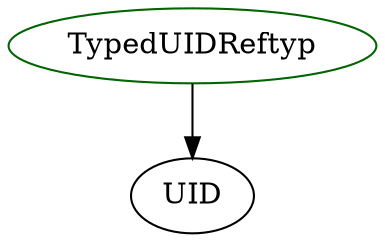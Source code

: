 digraph typeduidreftyp{
TypedUIDReftyp	[shape=oval, color=darkgreen, label="TypedUIDReftyp"];
TypedUIDReftyp -> UID;
}
